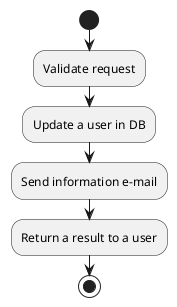 @startuml
start
:Validate request;
:Update a user in DB;
:Send information e-mail;
:Return a result to a user;
stop
@enduml
